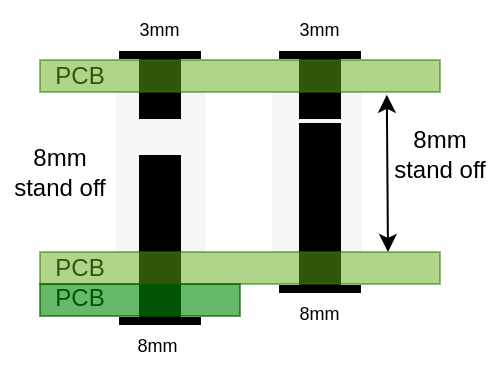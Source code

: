 <mxfile version="20.3.0" type="device"><diagram id="-HzzD2bULDzVqWweEXYw" name="Page-1"><mxGraphModel dx="197" dy="129" grid="1" gridSize="10" guides="1" tooltips="1" connect="1" arrows="1" fold="1" page="1" pageScale="1" pageWidth="850" pageHeight="1100" math="0" shadow="0"><root><mxCell id="0"/><mxCell id="1" parent="0"/><mxCell id="8cLTN2UUHfUf6wWcpSp1-11" value="" style="rounded=0;whiteSpace=wrap;html=1;rotation=-180;fillColor=#f5f5f5;strokeWidth=1;fillStyle=auto;opacity=90;fontColor=#333333;strokeColor=none;" parent="1" vertex="1"><mxGeometry x="358" y="90" width="45" height="80" as="geometry"/></mxCell><mxCell id="8cLTN2UUHfUf6wWcpSp1-9" value="" style="group;fillColor=none;" parent="1" vertex="1" connectable="0"><mxGeometry x="360" y="70" width="40" height="33" as="geometry"/></mxCell><mxCell id="8cLTN2UUHfUf6wWcpSp1-7" value="" style="rounded=0;whiteSpace=wrap;html=1;container=0;fillColor=#000000;" parent="8cLTN2UUHfUf6wWcpSp1-9" vertex="1"><mxGeometry x="10" y="3" width="20" height="30" as="geometry"/></mxCell><mxCell id="8cLTN2UUHfUf6wWcpSp1-8" value="" style="rounded=0;whiteSpace=wrap;html=1;container=0;fillColor=#000000;" parent="8cLTN2UUHfUf6wWcpSp1-9" vertex="1"><mxGeometry width="40" height="3" as="geometry"/></mxCell><mxCell id="8cLTN2UUHfUf6wWcpSp1-15" value="" style="group" parent="1" vertex="1" connectable="0"><mxGeometry x="360" y="122" width="40" height="84" as="geometry"/></mxCell><mxCell id="8cLTN2UUHfUf6wWcpSp1-1" value="" style="rounded=0;whiteSpace=wrap;html=1;rotation=-180;fillColor=#000000;" parent="8cLTN2UUHfUf6wWcpSp1-15" vertex="1"><mxGeometry x="10" width="20" height="80" as="geometry"/></mxCell><mxCell id="8cLTN2UUHfUf6wWcpSp1-2" value="" style="rounded=0;whiteSpace=wrap;html=1;rotation=-180;strokeColor=default;fillStyle=solid;fillColor=#000000;" parent="8cLTN2UUHfUf6wWcpSp1-15" vertex="1"><mxGeometry y="81.004" width="40" height="2.996" as="geometry"/></mxCell><mxCell id="8cLTN2UUHfUf6wWcpSp1-22" value="" style="group;fillColor=none;" parent="1" vertex="1" connectable="0"><mxGeometry x="440" y="70" width="45" height="100" as="geometry"/></mxCell><mxCell id="rpeAe8FU9gv56mUO1K0C-1" value="" style="rounded=0;whiteSpace=wrap;html=1;rotation=-180;fillColor=#f5f5f5;strokeWidth=1;fillStyle=auto;opacity=90;fontColor=#333333;strokeColor=none;" vertex="1" parent="8cLTN2UUHfUf6wWcpSp1-22"><mxGeometry x="-4" y="20" width="45" height="80" as="geometry"/></mxCell><mxCell id="8cLTN2UUHfUf6wWcpSp1-23" value="" style="rounded=0;whiteSpace=wrap;html=1;container=0;fillColor=#000000;" parent="8cLTN2UUHfUf6wWcpSp1-22" vertex="1"><mxGeometry x="10" y="3" width="20" height="30" as="geometry"/></mxCell><mxCell id="8cLTN2UUHfUf6wWcpSp1-24" value="" style="rounded=0;whiteSpace=wrap;html=1;container=0;fillColor=#000000;" parent="8cLTN2UUHfUf6wWcpSp1-22" vertex="1"><mxGeometry width="40" height="3" as="geometry"/></mxCell><mxCell id="8cLTN2UUHfUf6wWcpSp1-17" value="" style="group" parent="1" vertex="1" connectable="0"><mxGeometry x="440" y="106" width="40" height="84" as="geometry"/></mxCell><mxCell id="8cLTN2UUHfUf6wWcpSp1-18" value="" style="rounded=0;whiteSpace=wrap;html=1;rotation=-180;fillColor=#000000;" parent="8cLTN2UUHfUf6wWcpSp1-17" vertex="1"><mxGeometry x="10" width="20" height="80" as="geometry"/></mxCell><mxCell id="8cLTN2UUHfUf6wWcpSp1-19" value="" style="rounded=0;whiteSpace=wrap;html=1;rotation=-180;strokeColor=default;fillStyle=solid;fillColor=#000000;" parent="8cLTN2UUHfUf6wWcpSp1-17" vertex="1"><mxGeometry y="81.004" width="40" height="2.996" as="geometry"/></mxCell><mxCell id="8cLTN2UUHfUf6wWcpSp1-26" value="PCB" style="text;html=1;strokeColor=none;fillColor=none;align=center;verticalAlign=middle;whiteSpace=wrap;rounded=0;fillStyle=solid;strokeWidth=1;opacity=80;" parent="1" vertex="1"><mxGeometry x="310" y="163" width="60" height="30" as="geometry"/></mxCell><mxCell id="8cLTN2UUHfUf6wWcpSp1-27" value="PCB" style="text;html=1;strokeColor=none;fillColor=none;align=center;verticalAlign=middle;whiteSpace=wrap;rounded=0;fillStyle=solid;strokeWidth=1;opacity=80;" parent="1" vertex="1"><mxGeometry x="310" y="178" width="60" height="30" as="geometry"/></mxCell><mxCell id="8cLTN2UUHfUf6wWcpSp1-28" value="PCB" style="text;html=1;strokeColor=none;fillColor=none;align=center;verticalAlign=middle;whiteSpace=wrap;rounded=0;fillStyle=solid;strokeWidth=1;opacity=80;" parent="1" vertex="1"><mxGeometry x="310" y="67" width="60" height="30" as="geometry"/></mxCell><mxCell id="8cLTN2UUHfUf6wWcpSp1-29" value="8mm&lt;br&gt;stand off" style="text;html=1;strokeColor=none;fillColor=none;align=center;verticalAlign=middle;whiteSpace=wrap;rounded=0;fillStyle=solid;strokeWidth=1;opacity=80;" parent="1" vertex="1"><mxGeometry x="300" y="115" width="60" height="30" as="geometry"/></mxCell><mxCell id="8cLTN2UUHfUf6wWcpSp1-32" value="3mm&amp;nbsp;" style="text;html=1;strokeColor=none;fillColor=none;align=center;verticalAlign=middle;whiteSpace=wrap;rounded=0;fillStyle=solid;strokeWidth=1;opacity=80;fontSize=9;" parent="1" vertex="1"><mxGeometry x="341.25" y="44" width="80" height="30" as="geometry"/></mxCell><mxCell id="8cLTN2UUHfUf6wWcpSp1-34" value="" style="endArrow=classic;startArrow=classic;html=1;rounded=0;fontSize=9;exitX=0.9;exitY=0;exitDx=0;exitDy=0;exitPerimeter=0;entryX=0.897;entryY=1.086;entryDx=0;entryDy=0;entryPerimeter=0;" parent="1" edge="1"><mxGeometry width="50" height="50" relative="1" as="geometry"><mxPoint x="494" y="170" as="sourcePoint"/><mxPoint x="493.4" y="91.376" as="targetPoint"/></mxGeometry></mxCell><mxCell id="8cLTN2UUHfUf6wWcpSp1-35" value="8mm&lt;br&gt;stand off" style="text;html=1;strokeColor=none;fillColor=none;align=center;verticalAlign=middle;whiteSpace=wrap;rounded=0;fillStyle=solid;strokeWidth=1;opacity=80;" parent="1" vertex="1"><mxGeometry x="490" y="106" width="60" height="30" as="geometry"/></mxCell><mxCell id="8cLTN2UUHfUf6wWcpSp1-36" value="8mm&amp;nbsp;" style="text;html=1;strokeColor=none;fillColor=none;align=center;verticalAlign=middle;whiteSpace=wrap;rounded=0;fillStyle=solid;strokeWidth=1;opacity=80;fontSize=9;" parent="1" vertex="1"><mxGeometry x="340" y="202" width="80" height="30" as="geometry"/></mxCell><mxCell id="8cLTN2UUHfUf6wWcpSp1-37" value="8mm&amp;nbsp;" style="text;html=1;strokeColor=none;fillColor=none;align=center;verticalAlign=middle;whiteSpace=wrap;rounded=0;fillStyle=solid;strokeWidth=1;opacity=80;fontSize=9;" parent="1" vertex="1"><mxGeometry x="421.25" y="186" width="80" height="30" as="geometry"/></mxCell><mxCell id="8cLTN2UUHfUf6wWcpSp1-38" value="3mm&amp;nbsp;" style="text;html=1;strokeColor=none;fillColor=none;align=center;verticalAlign=middle;whiteSpace=wrap;rounded=0;fillStyle=solid;strokeWidth=1;opacity=80;fontSize=9;" parent="1" vertex="1"><mxGeometry x="421.25" y="44" width="80" height="30" as="geometry"/></mxCell><mxCell id="8cLTN2UUHfUf6wWcpSp1-16" value="" style="rounded=0;whiteSpace=wrap;html=1;fillColor=#60a917;strokeColor=#2D7600;opacity=50;fontColor=#ffffff;" parent="1" vertex="1"><mxGeometry x="320" y="74" width="200" height="16" as="geometry"/></mxCell><mxCell id="8cLTN2UUHfUf6wWcpSp1-5" value="" style="rounded=0;whiteSpace=wrap;html=1;fillColor=#60a917;strokeColor=#2D7600;opacity=50;fontColor=#ffffff;" parent="1" vertex="1"><mxGeometry x="320" y="170" width="200" height="16" as="geometry"/></mxCell><mxCell id="8cLTN2UUHfUf6wWcpSp1-13" value="" style="rounded=0;whiteSpace=wrap;html=1;fillColor=#008a00;strokeColor=#005700;opacity=60;fontColor=#ffffff;" parent="1" vertex="1"><mxGeometry x="320" y="186" width="100" height="16" as="geometry"/></mxCell></root></mxGraphModel></diagram></mxfile>